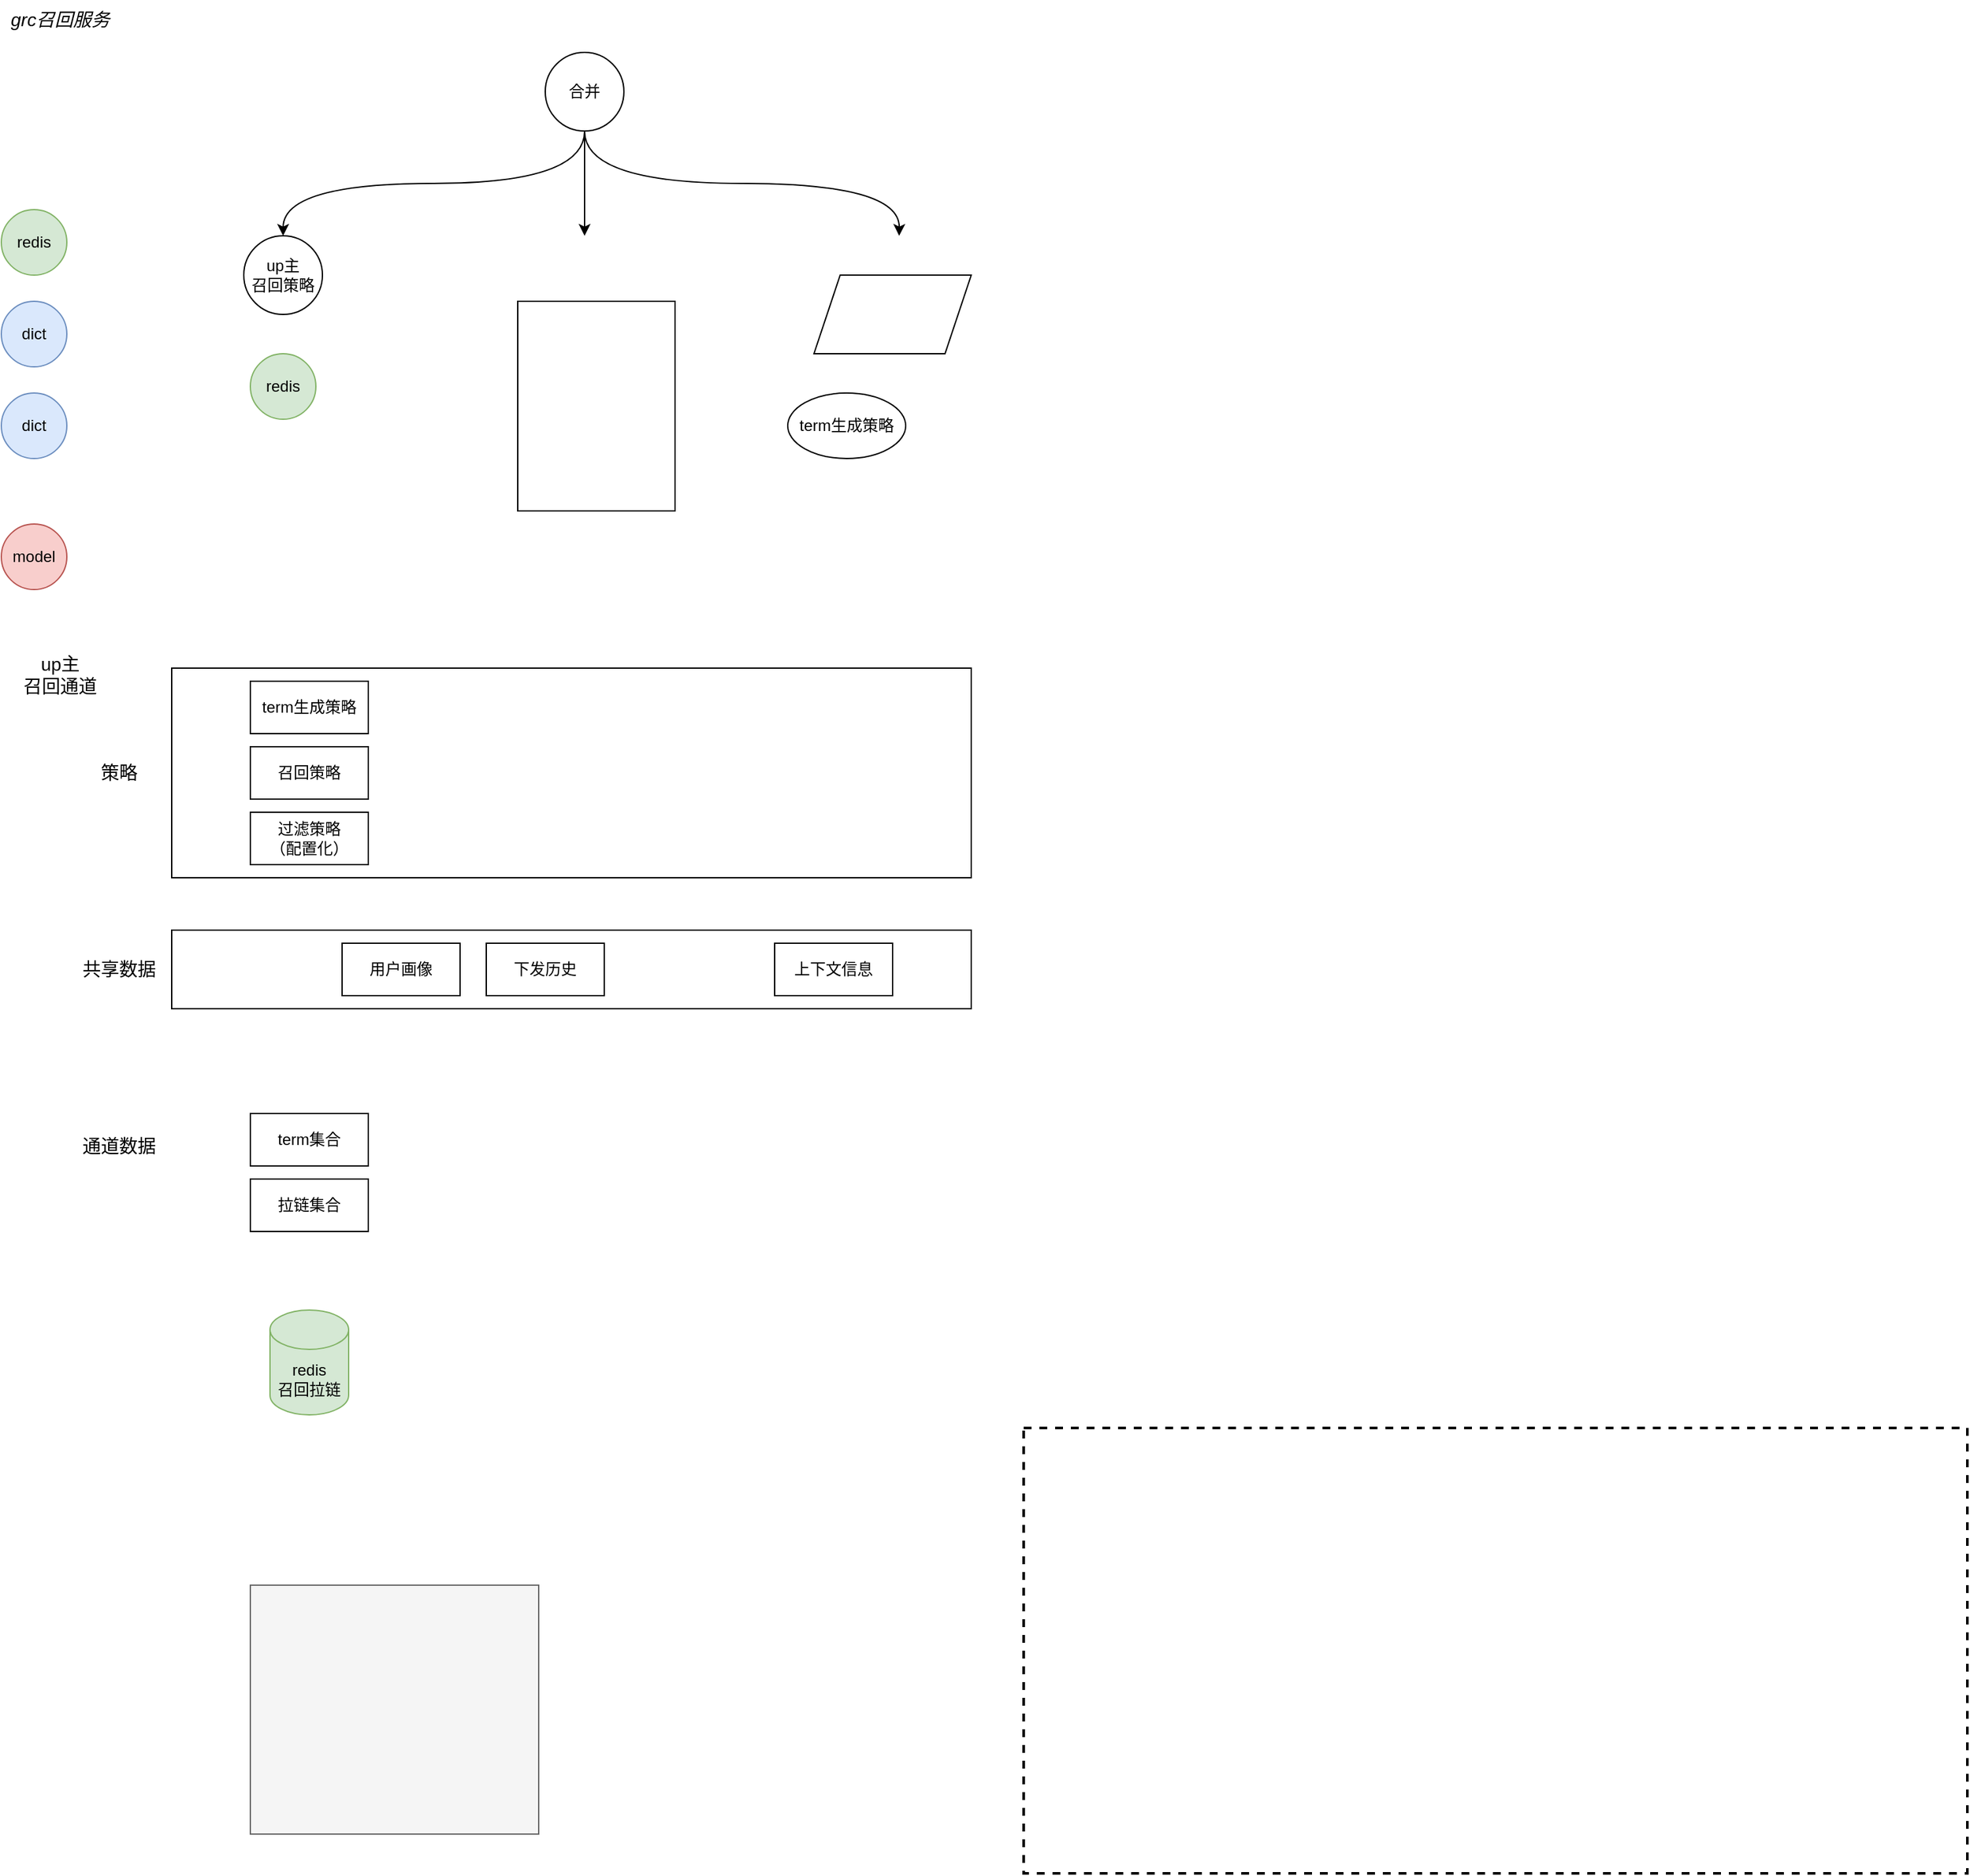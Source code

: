 <mxfile version="24.8.3" pages="2">
  <diagram id="xM6RZ1xQYBoI_fCl_0eE" name="单召回源通道框架">
    <mxGraphModel dx="954" dy="639" grid="1" gridSize="10" guides="1" tooltips="1" connect="1" arrows="1" fold="1" page="1" pageScale="1" pageWidth="827" pageHeight="1169" math="0" shadow="0">
      <root>
        <mxCell id="0" />
        <mxCell id="1" parent="0" />
        <mxCell id="PEWQVQcHhwfobfTWXVXJ-65" value="" style="rounded=0;whiteSpace=wrap;html=1;" vertex="1" parent="1">
          <mxGeometry x="150" y="720" width="610" height="60" as="geometry" />
        </mxCell>
        <mxCell id="PEWQVQcHhwfobfTWXVXJ-55" value="" style="rounded=0;whiteSpace=wrap;html=1;" vertex="1" parent="1">
          <mxGeometry x="150" y="520" width="610" height="160" as="geometry" />
        </mxCell>
        <mxCell id="PEWQVQcHhwfobfTWXVXJ-1" value="" style="rounded=0;whiteSpace=wrap;html=1;dashed=1;strokeWidth=2;fillColor=none;" vertex="1" parent="1">
          <mxGeometry x="800" y="1100" width="720" height="340" as="geometry" />
        </mxCell>
        <mxCell id="PEWQVQcHhwfobfTWXVXJ-4" value="" style="rounded=0;whiteSpace=wrap;html=1;fillColor=#f5f5f5;fontColor=#333333;strokeColor=#666666;" vertex="1" parent="1">
          <mxGeometry x="210" y="1220" width="220" height="190" as="geometry" />
        </mxCell>
        <mxCell id="PEWQVQcHhwfobfTWXVXJ-5" style="edgeStyle=orthogonalEdgeStyle;rounded=0;orthogonalLoop=1;jettySize=auto;html=1;exitX=0.5;exitY=1;exitDx=0;exitDy=0;entryX=0.5;entryY=0;entryDx=0;entryDy=0;" edge="1" parent="1" source="PEWQVQcHhwfobfTWXVXJ-8">
          <mxGeometry relative="1" as="geometry">
            <mxPoint x="465" y="190" as="targetPoint" />
          </mxGeometry>
        </mxCell>
        <mxCell id="PEWQVQcHhwfobfTWXVXJ-6" style="rounded=0;orthogonalLoop=1;jettySize=auto;html=1;exitX=0.5;exitY=1;exitDx=0;exitDy=0;entryX=0.5;entryY=0;entryDx=0;entryDy=0;edgeStyle=orthogonalEdgeStyle;curved=1;" edge="1" parent="1" source="PEWQVQcHhwfobfTWXVXJ-8" target="PEWQVQcHhwfobfTWXVXJ-29">
          <mxGeometry relative="1" as="geometry" />
        </mxCell>
        <mxCell id="PEWQVQcHhwfobfTWXVXJ-7" style="rounded=0;orthogonalLoop=1;jettySize=auto;html=1;exitX=0.5;exitY=1;exitDx=0;exitDy=0;entryX=0.5;entryY=0;entryDx=0;entryDy=0;edgeStyle=orthogonalEdgeStyle;curved=1;" edge="1" parent="1" source="PEWQVQcHhwfobfTWXVXJ-8">
          <mxGeometry relative="1" as="geometry">
            <mxPoint x="705" y="190" as="targetPoint" />
          </mxGeometry>
        </mxCell>
        <mxCell id="PEWQVQcHhwfobfTWXVXJ-8" value="合并" style="ellipse;whiteSpace=wrap;html=1;aspect=fixed;" vertex="1" parent="1">
          <mxGeometry x="435" y="50" width="60" height="60" as="geometry" />
        </mxCell>
        <mxCell id="PEWQVQcHhwfobfTWXVXJ-45" value="up主&lt;div style=&quot;font-size: 14px;&quot;&gt;召回通道&lt;/div&gt;" style="text;html=1;align=center;verticalAlign=middle;whiteSpace=wrap;rounded=0;fontSize=14;" vertex="1" parent="1">
          <mxGeometry x="35" y="510" width="60" height="30" as="geometry" />
        </mxCell>
        <mxCell id="PEWQVQcHhwfobfTWXVXJ-48" value="&lt;i&gt;grc召回服务&lt;/i&gt;" style="text;html=1;align=center;verticalAlign=middle;whiteSpace=wrap;rounded=0;fontSize=14;" vertex="1" parent="1">
          <mxGeometry x="20" y="10" width="90" height="30" as="geometry" />
        </mxCell>
        <mxCell id="PEWQVQcHhwfobfTWXVXJ-22" value="redis" style="ellipse;whiteSpace=wrap;html=1;aspect=fixed;fillColor=#d5e8d4;strokeColor=#82b366;" vertex="1" parent="1">
          <mxGeometry x="210" y="280" width="50" height="50" as="geometry" />
        </mxCell>
        <mxCell id="PEWQVQcHhwfobfTWXVXJ-23" value="dict" style="ellipse;whiteSpace=wrap;html=1;aspect=fixed;fillColor=#dae8fc;strokeColor=#6c8ebf;" vertex="1" parent="1">
          <mxGeometry x="20" y="240" width="50" height="50" as="geometry" />
        </mxCell>
        <mxCell id="PEWQVQcHhwfobfTWXVXJ-29" value="up主&lt;div&gt;召回策略&lt;/div&gt;" style="ellipse;whiteSpace=wrap;html=1;aspect=fixed;" vertex="1" parent="1">
          <mxGeometry x="205" y="190" width="60" height="60" as="geometry" />
        </mxCell>
        <mxCell id="PEWQVQcHhwfobfTWXVXJ-30" value="dict" style="ellipse;whiteSpace=wrap;html=1;aspect=fixed;fillColor=#dae8fc;strokeColor=#6c8ebf;" vertex="1" parent="1">
          <mxGeometry x="20" y="310" width="50" height="50" as="geometry" />
        </mxCell>
        <mxCell id="PEWQVQcHhwfobfTWXVXJ-31" value="redis" style="ellipse;whiteSpace=wrap;html=1;aspect=fixed;fillColor=#d5e8d4;strokeColor=#82b366;" vertex="1" parent="1">
          <mxGeometry x="20" y="170" width="50" height="50" as="geometry" />
        </mxCell>
        <mxCell id="PEWQVQcHhwfobfTWXVXJ-32" value="model" style="ellipse;whiteSpace=wrap;html=1;aspect=fixed;fillColor=#f8cecc;strokeColor=#b85450;" vertex="1" parent="1">
          <mxGeometry x="20" y="410" width="50" height="50" as="geometry" />
        </mxCell>
        <mxCell id="PEWQVQcHhwfobfTWXVXJ-49" value="" style="rounded=0;whiteSpace=wrap;html=1;" vertex="1" parent="1">
          <mxGeometry x="414" y="240" width="120" height="160" as="geometry" />
        </mxCell>
        <mxCell id="PEWQVQcHhwfobfTWXVXJ-50" value="redis&lt;div&gt;召回拉链&lt;/div&gt;" style="shape=cylinder3;whiteSpace=wrap;html=1;boundedLbl=1;backgroundOutline=1;size=15;fillColor=#d5e8d4;strokeColor=#82b366;" vertex="1" parent="1">
          <mxGeometry x="225" y="1010" width="60" height="80" as="geometry" />
        </mxCell>
        <mxCell id="PEWQVQcHhwfobfTWXVXJ-52" value="term集合" style="rounded=0;whiteSpace=wrap;html=1;" vertex="1" parent="1">
          <mxGeometry x="210" y="860" width="90" height="40" as="geometry" />
        </mxCell>
        <mxCell id="PEWQVQcHhwfobfTWXVXJ-53" value="" style="shape=parallelogram;perimeter=parallelogramPerimeter;whiteSpace=wrap;html=1;fixedSize=1;" vertex="1" parent="1">
          <mxGeometry x="640" y="220" width="120" height="60" as="geometry" />
        </mxCell>
        <mxCell id="PEWQVQcHhwfobfTWXVXJ-54" value="term生成策略" style="ellipse;whiteSpace=wrap;html=1;" vertex="1" parent="1">
          <mxGeometry x="620" y="310" width="90" height="50" as="geometry" />
        </mxCell>
        <mxCell id="PEWQVQcHhwfobfTWXVXJ-56" value="通道数据" style="text;html=1;align=center;verticalAlign=middle;whiteSpace=wrap;rounded=0;fontSize=14;" vertex="1" parent="1">
          <mxGeometry x="80" y="870" width="60" height="30" as="geometry" />
        </mxCell>
        <mxCell id="PEWQVQcHhwfobfTWXVXJ-57" value="策略" style="text;html=1;align=center;verticalAlign=middle;whiteSpace=wrap;rounded=0;fontSize=14;" vertex="1" parent="1">
          <mxGeometry x="80" y="585" width="60" height="30" as="geometry" />
        </mxCell>
        <mxCell id="PEWQVQcHhwfobfTWXVXJ-58" value="term生成策略" style="rounded=0;whiteSpace=wrap;html=1;" vertex="1" parent="1">
          <mxGeometry x="210" y="530" width="90" height="40" as="geometry" />
        </mxCell>
        <mxCell id="PEWQVQcHhwfobfTWXVXJ-59" value="召回策略" style="rounded=0;whiteSpace=wrap;html=1;" vertex="1" parent="1">
          <mxGeometry x="210" y="580" width="90" height="40" as="geometry" />
        </mxCell>
        <mxCell id="PEWQVQcHhwfobfTWXVXJ-60" value="过滤策略&lt;div&gt;（配置化）&lt;/div&gt;" style="rounded=0;whiteSpace=wrap;html=1;" vertex="1" parent="1">
          <mxGeometry x="210" y="630" width="90" height="40" as="geometry" />
        </mxCell>
        <mxCell id="PEWQVQcHhwfobfTWXVXJ-61" value="拉链集合" style="rounded=0;whiteSpace=wrap;html=1;" vertex="1" parent="1">
          <mxGeometry x="210" y="910" width="90" height="40" as="geometry" />
        </mxCell>
        <mxCell id="PEWQVQcHhwfobfTWXVXJ-62" value="上下文信息" style="rounded=0;whiteSpace=wrap;html=1;" vertex="1" parent="1">
          <mxGeometry x="610" y="730" width="90" height="40" as="geometry" />
        </mxCell>
        <mxCell id="PEWQVQcHhwfobfTWXVXJ-63" value="用户画像" style="rounded=0;whiteSpace=wrap;html=1;" vertex="1" parent="1">
          <mxGeometry x="280" y="730" width="90" height="40" as="geometry" />
        </mxCell>
        <mxCell id="PEWQVQcHhwfobfTWXVXJ-64" value="共享数据" style="text;html=1;align=center;verticalAlign=middle;whiteSpace=wrap;rounded=0;fontSize=14;" vertex="1" parent="1">
          <mxGeometry x="80" y="735" width="60" height="30" as="geometry" />
        </mxCell>
        <mxCell id="PEWQVQcHhwfobfTWXVXJ-66" value="下发历史" style="rounded=0;whiteSpace=wrap;html=1;" vertex="1" parent="1">
          <mxGeometry x="390" y="730" width="90" height="40" as="geometry" />
        </mxCell>
      </root>
    </mxGraphModel>
  </diagram>
  <diagram name="多召回源通道框架" id="AvSs5Q45aEGJ2T7zWUNL">
    <mxGraphModel grid="1" page="1" gridSize="10" guides="1" tooltips="1" connect="1" arrows="1" fold="1" pageScale="1" pageWidth="827" pageHeight="1169" math="0" shadow="0">
      <root>
        <mxCell id="0" />
        <mxCell id="1" parent="0" />
        <mxCell id="l3M1n_c3TiRy5HE2nx7u-3" value="" style="rounded=0;whiteSpace=wrap;html=1;dashed=1;strokeWidth=2;fillColor=none;" vertex="1" parent="1">
          <mxGeometry x="100" y="40" width="720" height="340" as="geometry" />
        </mxCell>
        <mxCell id="l3M1n_c3TiRy5HE2nx7u-4" value="" style="rounded=0;whiteSpace=wrap;html=1;fillColor=#f5f5f5;fontColor=#333333;strokeColor=#666666;" vertex="1" parent="1">
          <mxGeometry x="586" y="170" width="220" height="190" as="geometry" />
        </mxCell>
        <mxCell id="l3M1n_c3TiRy5HE2nx7u-5" value="" style="rounded=0;whiteSpace=wrap;html=1;fillColor=#f5f5f5;fontColor=#333333;strokeColor=#666666;" vertex="1" parent="1">
          <mxGeometry x="356" y="170" width="220" height="190" as="geometry" />
        </mxCell>
        <mxCell id="l3M1n_c3TiRy5HE2nx7u-6" value="" style="rounded=0;whiteSpace=wrap;html=1;fillColor=#f5f5f5;fontColor=#333333;strokeColor=#666666;" vertex="1" parent="1">
          <mxGeometry x="120" y="170" width="220" height="190" as="geometry" />
        </mxCell>
        <mxCell id="l3M1n_c3TiRy5HE2nx7u-7" style="edgeStyle=orthogonalEdgeStyle;rounded=0;orthogonalLoop=1;jettySize=auto;html=1;exitX=0.5;exitY=1;exitDx=0;exitDy=0;entryX=0.5;entryY=0;entryDx=0;entryDy=0;" edge="1" parent="1" source="l3M1n_c3TiRy5HE2nx7u-10" target="l3M1n_c3TiRy5HE2nx7u-19">
          <mxGeometry relative="1" as="geometry" />
        </mxCell>
        <mxCell id="l3M1n_c3TiRy5HE2nx7u-8" style="rounded=0;orthogonalLoop=1;jettySize=auto;html=1;exitX=0.5;exitY=1;exitDx=0;exitDy=0;entryX=0.5;entryY=0;entryDx=0;entryDy=0;edgeStyle=orthogonalEdgeStyle;curved=1;" edge="1" parent="1" source="l3M1n_c3TiRy5HE2nx7u-10" target="l3M1n_c3TiRy5HE2nx7u-31">
          <mxGeometry relative="1" as="geometry" />
        </mxCell>
        <mxCell id="l3M1n_c3TiRy5HE2nx7u-9" style="rounded=0;orthogonalLoop=1;jettySize=auto;html=1;exitX=0.5;exitY=1;exitDx=0;exitDy=0;entryX=0.5;entryY=0;entryDx=0;entryDy=0;edgeStyle=orthogonalEdgeStyle;curved=1;" edge="1" parent="1" source="l3M1n_c3TiRy5HE2nx7u-10" target="l3M1n_c3TiRy5HE2nx7u-43">
          <mxGeometry relative="1" as="geometry" />
        </mxCell>
        <mxCell id="l3M1n_c3TiRy5HE2nx7u-10" value="合并" style="ellipse;whiteSpace=wrap;html=1;aspect=fixed;" vertex="1" parent="1">
          <mxGeometry x="435" y="50" width="60" height="60" as="geometry" />
        </mxCell>
        <mxCell id="l3M1n_c3TiRy5HE2nx7u-11" value="" style="group" vertex="1" connectable="0" parent="1">
          <mxGeometry x="370" y="190" width="190" height="160" as="geometry" />
        </mxCell>
        <mxCell id="l3M1n_c3TiRy5HE2nx7u-12" value="redis" style="ellipse;whiteSpace=wrap;html=1;aspect=fixed;fillColor=#d5e8d4;strokeColor=#82b366;" vertex="1" parent="l3M1n_c3TiRy5HE2nx7u-11">
          <mxGeometry x="82" y="110" width="50" height="50" as="geometry" />
        </mxCell>
        <mxCell id="l3M1n_c3TiRy5HE2nx7u-13" value="redis" style="ellipse;whiteSpace=wrap;html=1;aspect=fixed;fillColor=#d5e8d4;strokeColor=#82b366;" vertex="1" parent="l3M1n_c3TiRy5HE2nx7u-11">
          <mxGeometry x="72" y="109" width="50" height="50" as="geometry" />
        </mxCell>
        <mxCell id="l3M1n_c3TiRy5HE2nx7u-14" style="edgeStyle=orthogonalEdgeStyle;rounded=0;orthogonalLoop=1;jettySize=auto;html=1;exitX=0.5;exitY=1;exitDx=0;exitDy=0;entryX=0.5;entryY=0;entryDx=0;entryDy=0;curved=1;" edge="1" parent="l3M1n_c3TiRy5HE2nx7u-11" source="l3M1n_c3TiRy5HE2nx7u-19" target="l3M1n_c3TiRy5HE2nx7u-20">
          <mxGeometry relative="1" as="geometry" />
        </mxCell>
        <mxCell id="l3M1n_c3TiRy5HE2nx7u-15" style="edgeStyle=orthogonalEdgeStyle;rounded=0;orthogonalLoop=1;jettySize=auto;html=1;curved=1;exitX=0.5;exitY=1;exitDx=0;exitDy=0;" edge="1" parent="l3M1n_c3TiRy5HE2nx7u-11" source="l3M1n_c3TiRy5HE2nx7u-19" target="l3M1n_c3TiRy5HE2nx7u-22">
          <mxGeometry relative="1" as="geometry" />
        </mxCell>
        <mxCell id="l3M1n_c3TiRy5HE2nx7u-16" style="rounded=0;orthogonalLoop=1;jettySize=auto;html=1;exitX=0.5;exitY=1;exitDx=0;exitDy=0;entryX=0.5;entryY=0;entryDx=0;entryDy=0;" edge="1" parent="l3M1n_c3TiRy5HE2nx7u-11" source="l3M1n_c3TiRy5HE2nx7u-19" target="l3M1n_c3TiRy5HE2nx7u-21">
          <mxGeometry relative="1" as="geometry" />
        </mxCell>
        <mxCell id="l3M1n_c3TiRy5HE2nx7u-17" style="rounded=0;orthogonalLoop=1;jettySize=auto;html=1;exitX=0.5;exitY=1;exitDx=0;exitDy=0;entryX=0.5;entryY=0;entryDx=0;entryDy=0;" edge="1" parent="l3M1n_c3TiRy5HE2nx7u-11" source="l3M1n_c3TiRy5HE2nx7u-19" target="l3M1n_c3TiRy5HE2nx7u-13">
          <mxGeometry relative="1" as="geometry" />
        </mxCell>
        <mxCell id="l3M1n_c3TiRy5HE2nx7u-18" style="rounded=0;orthogonalLoop=1;jettySize=auto;html=1;exitX=0.5;exitY=1;exitDx=0;exitDy=0;entryX=1;entryY=0;entryDx=0;entryDy=0;" edge="1" parent="l3M1n_c3TiRy5HE2nx7u-11" source="l3M1n_c3TiRy5HE2nx7u-19" target="l3M1n_c3TiRy5HE2nx7u-13">
          <mxGeometry relative="1" as="geometry" />
        </mxCell>
        <mxCell id="l3M1n_c3TiRy5HE2nx7u-19" value="tag&lt;br&gt;&lt;div&gt;召回策略&lt;/div&gt;" style="ellipse;whiteSpace=wrap;html=1;aspect=fixed;" vertex="1" parent="l3M1n_c3TiRy5HE2nx7u-11">
          <mxGeometry x="65" width="60" height="60" as="geometry" />
        </mxCell>
        <mxCell id="l3M1n_c3TiRy5HE2nx7u-20" value="dict" style="ellipse;whiteSpace=wrap;html=1;aspect=fixed;fillColor=#dae8fc;strokeColor=#6c8ebf;" vertex="1" parent="l3M1n_c3TiRy5HE2nx7u-11">
          <mxGeometry y="110" width="50" height="50" as="geometry" />
        </mxCell>
        <mxCell id="l3M1n_c3TiRy5HE2nx7u-21" value="redis" style="ellipse;whiteSpace=wrap;html=1;aspect=fixed;fillColor=#d5e8d4;strokeColor=#82b366;" vertex="1" parent="l3M1n_c3TiRy5HE2nx7u-11">
          <mxGeometry x="62" y="110" width="50" height="50" as="geometry" />
        </mxCell>
        <mxCell id="l3M1n_c3TiRy5HE2nx7u-22" value="model" style="ellipse;whiteSpace=wrap;html=1;aspect=fixed;fillColor=#f8cecc;strokeColor=#b85450;" vertex="1" parent="l3M1n_c3TiRy5HE2nx7u-11">
          <mxGeometry x="140" y="110" width="50" height="50" as="geometry" />
        </mxCell>
        <mxCell id="l3M1n_c3TiRy5HE2nx7u-23" value="" style="group" vertex="1" connectable="0" parent="1">
          <mxGeometry x="140" y="190" width="190" height="180" as="geometry" />
        </mxCell>
        <mxCell id="l3M1n_c3TiRy5HE2nx7u-24" value="redis" style="ellipse;whiteSpace=wrap;html=1;aspect=fixed;fillColor=#d5e8d4;strokeColor=#82b366;" vertex="1" parent="l3M1n_c3TiRy5HE2nx7u-23">
          <mxGeometry x="80" y="109" width="50" height="50" as="geometry" />
        </mxCell>
        <mxCell id="l3M1n_c3TiRy5HE2nx7u-25" value="dict" style="ellipse;whiteSpace=wrap;html=1;aspect=fixed;fillColor=#dae8fc;strokeColor=#6c8ebf;" vertex="1" parent="l3M1n_c3TiRy5HE2nx7u-23">
          <mxGeometry x="10" y="110" width="50" height="50" as="geometry" />
        </mxCell>
        <mxCell id="l3M1n_c3TiRy5HE2nx7u-26" style="edgeStyle=orthogonalEdgeStyle;rounded=0;orthogonalLoop=1;jettySize=auto;html=1;exitX=0.5;exitY=1;exitDx=0;exitDy=0;entryX=0.5;entryY=0;entryDx=0;entryDy=0;curved=1;" edge="1" parent="l3M1n_c3TiRy5HE2nx7u-23" source="l3M1n_c3TiRy5HE2nx7u-31" target="l3M1n_c3TiRy5HE2nx7u-32">
          <mxGeometry relative="1" as="geometry" />
        </mxCell>
        <mxCell id="l3M1n_c3TiRy5HE2nx7u-27" style="edgeStyle=orthogonalEdgeStyle;rounded=0;orthogonalLoop=1;jettySize=auto;html=1;curved=1;exitX=0.5;exitY=1;exitDx=0;exitDy=0;" edge="1" parent="l3M1n_c3TiRy5HE2nx7u-23" source="l3M1n_c3TiRy5HE2nx7u-31" target="l3M1n_c3TiRy5HE2nx7u-34">
          <mxGeometry relative="1" as="geometry" />
        </mxCell>
        <mxCell id="l3M1n_c3TiRy5HE2nx7u-28" style="edgeStyle=orthogonalEdgeStyle;rounded=0;orthogonalLoop=1;jettySize=auto;html=1;exitX=0.5;exitY=1;exitDx=0;exitDy=0;entryX=0.5;entryY=0;entryDx=0;entryDy=0;" edge="1" parent="l3M1n_c3TiRy5HE2nx7u-23" source="l3M1n_c3TiRy5HE2nx7u-31" target="l3M1n_c3TiRy5HE2nx7u-33">
          <mxGeometry relative="1" as="geometry" />
        </mxCell>
        <mxCell id="l3M1n_c3TiRy5HE2nx7u-29" style="edgeStyle=orthogonalEdgeStyle;rounded=0;orthogonalLoop=1;jettySize=auto;html=1;exitX=0.5;exitY=1;exitDx=0;exitDy=0;entryX=1;entryY=0;entryDx=0;entryDy=0;curved=1;" edge="1" parent="l3M1n_c3TiRy5HE2nx7u-23" source="l3M1n_c3TiRy5HE2nx7u-31" target="l3M1n_c3TiRy5HE2nx7u-25">
          <mxGeometry relative="1" as="geometry" />
        </mxCell>
        <mxCell id="l3M1n_c3TiRy5HE2nx7u-30" style="rounded=0;orthogonalLoop=1;jettySize=auto;html=1;exitX=0.5;exitY=1;exitDx=0;exitDy=0;entryX=0.5;entryY=0;entryDx=0;entryDy=0;" edge="1" parent="l3M1n_c3TiRy5HE2nx7u-23" source="l3M1n_c3TiRy5HE2nx7u-31" target="l3M1n_c3TiRy5HE2nx7u-24">
          <mxGeometry relative="1" as="geometry" />
        </mxCell>
        <mxCell id="l3M1n_c3TiRy5HE2nx7u-31" value="up主&lt;div&gt;召回策略&lt;/div&gt;" style="ellipse;whiteSpace=wrap;html=1;aspect=fixed;" vertex="1" parent="l3M1n_c3TiRy5HE2nx7u-23">
          <mxGeometry x="65" width="60" height="60" as="geometry" />
        </mxCell>
        <mxCell id="l3M1n_c3TiRy5HE2nx7u-32" value="dict" style="ellipse;whiteSpace=wrap;html=1;aspect=fixed;fillColor=#dae8fc;strokeColor=#6c8ebf;" vertex="1" parent="l3M1n_c3TiRy5HE2nx7u-23">
          <mxGeometry y="110" width="50" height="50" as="geometry" />
        </mxCell>
        <mxCell id="l3M1n_c3TiRy5HE2nx7u-33" value="redis" style="ellipse;whiteSpace=wrap;html=1;aspect=fixed;fillColor=#d5e8d4;strokeColor=#82b366;" vertex="1" parent="l3M1n_c3TiRy5HE2nx7u-23">
          <mxGeometry x="70" y="110" width="50" height="50" as="geometry" />
        </mxCell>
        <mxCell id="l3M1n_c3TiRy5HE2nx7u-34" value="model" style="ellipse;whiteSpace=wrap;html=1;aspect=fixed;fillColor=#f8cecc;strokeColor=#b85450;" vertex="1" parent="l3M1n_c3TiRy5HE2nx7u-23">
          <mxGeometry x="140" y="110" width="50" height="50" as="geometry" />
        </mxCell>
        <mxCell id="l3M1n_c3TiRy5HE2nx7u-35" value="" style="group" vertex="1" connectable="0" parent="1">
          <mxGeometry x="610" y="190" width="190" height="160" as="geometry" />
        </mxCell>
        <mxCell id="l3M1n_c3TiRy5HE2nx7u-36" value="redis" style="ellipse;whiteSpace=wrap;html=1;aspect=fixed;fillColor=#d5e8d4;strokeColor=#82b366;" vertex="1" parent="l3M1n_c3TiRy5HE2nx7u-35">
          <mxGeometry x="80" y="109" width="50" height="50" as="geometry" />
        </mxCell>
        <mxCell id="l3M1n_c3TiRy5HE2nx7u-37" value="dict" style="ellipse;whiteSpace=wrap;html=1;aspect=fixed;fillColor=#dae8fc;strokeColor=#6c8ebf;" vertex="1" parent="l3M1n_c3TiRy5HE2nx7u-35">
          <mxGeometry x="10" y="110" width="50" height="50" as="geometry" />
        </mxCell>
        <mxCell id="l3M1n_c3TiRy5HE2nx7u-38" style="edgeStyle=orthogonalEdgeStyle;rounded=0;orthogonalLoop=1;jettySize=auto;html=1;exitX=0.5;exitY=1;exitDx=0;exitDy=0;entryX=0.5;entryY=0;entryDx=0;entryDy=0;curved=1;" edge="1" parent="l3M1n_c3TiRy5HE2nx7u-35" source="l3M1n_c3TiRy5HE2nx7u-43" target="l3M1n_c3TiRy5HE2nx7u-44">
          <mxGeometry relative="1" as="geometry" />
        </mxCell>
        <mxCell id="l3M1n_c3TiRy5HE2nx7u-39" style="edgeStyle=orthogonalEdgeStyle;rounded=0;orthogonalLoop=1;jettySize=auto;html=1;curved=1;exitX=0.5;exitY=1;exitDx=0;exitDy=0;" edge="1" parent="l3M1n_c3TiRy5HE2nx7u-35" source="l3M1n_c3TiRy5HE2nx7u-43" target="l3M1n_c3TiRy5HE2nx7u-46">
          <mxGeometry relative="1" as="geometry" />
        </mxCell>
        <mxCell id="l3M1n_c3TiRy5HE2nx7u-40" style="edgeStyle=orthogonalEdgeStyle;rounded=0;orthogonalLoop=1;jettySize=auto;html=1;exitX=0.5;exitY=1;exitDx=0;exitDy=0;entryX=0.5;entryY=0;entryDx=0;entryDy=0;" edge="1" parent="l3M1n_c3TiRy5HE2nx7u-35" source="l3M1n_c3TiRy5HE2nx7u-43" target="l3M1n_c3TiRy5HE2nx7u-45">
          <mxGeometry relative="1" as="geometry" />
        </mxCell>
        <mxCell id="l3M1n_c3TiRy5HE2nx7u-41" style="edgeStyle=orthogonalEdgeStyle;rounded=0;orthogonalLoop=1;jettySize=auto;html=1;exitX=0.5;exitY=1;exitDx=0;exitDy=0;entryX=1;entryY=0;entryDx=0;entryDy=0;curved=1;" edge="1" parent="l3M1n_c3TiRy5HE2nx7u-35" source="l3M1n_c3TiRy5HE2nx7u-43" target="l3M1n_c3TiRy5HE2nx7u-37">
          <mxGeometry relative="1" as="geometry" />
        </mxCell>
        <mxCell id="l3M1n_c3TiRy5HE2nx7u-42" style="rounded=0;orthogonalLoop=1;jettySize=auto;html=1;exitX=0.5;exitY=1;exitDx=0;exitDy=0;entryX=0.5;entryY=0;entryDx=0;entryDy=0;" edge="1" parent="l3M1n_c3TiRy5HE2nx7u-35" source="l3M1n_c3TiRy5HE2nx7u-43" target="l3M1n_c3TiRy5HE2nx7u-36">
          <mxGeometry relative="1" as="geometry" />
        </mxCell>
        <mxCell id="l3M1n_c3TiRy5HE2nx7u-43" value="冷启&lt;br&gt;&lt;div&gt;召回策略&lt;/div&gt;" style="ellipse;whiteSpace=wrap;html=1;aspect=fixed;" vertex="1" parent="l3M1n_c3TiRy5HE2nx7u-35">
          <mxGeometry x="65" width="60" height="60" as="geometry" />
        </mxCell>
        <mxCell id="l3M1n_c3TiRy5HE2nx7u-44" value="dict" style="ellipse;whiteSpace=wrap;html=1;aspect=fixed;fillColor=#dae8fc;strokeColor=#6c8ebf;" vertex="1" parent="l3M1n_c3TiRy5HE2nx7u-35">
          <mxGeometry y="110" width="50" height="50" as="geometry" />
        </mxCell>
        <mxCell id="l3M1n_c3TiRy5HE2nx7u-45" value="redis" style="ellipse;whiteSpace=wrap;html=1;aspect=fixed;fillColor=#d5e8d4;strokeColor=#82b366;" vertex="1" parent="l3M1n_c3TiRy5HE2nx7u-35">
          <mxGeometry x="70" y="110" width="50" height="50" as="geometry" />
        </mxCell>
        <mxCell id="l3M1n_c3TiRy5HE2nx7u-46" value="model" style="ellipse;whiteSpace=wrap;html=1;aspect=fixed;fillColor=#f8cecc;strokeColor=#b85450;" vertex="1" parent="l3M1n_c3TiRy5HE2nx7u-35">
          <mxGeometry x="140" y="110" width="50" height="50" as="geometry" />
        </mxCell>
        <mxCell id="l3M1n_c3TiRy5HE2nx7u-47" value="up主&lt;div style=&quot;font-size: 14px;&quot;&gt;召回通道&lt;/div&gt;" style="text;html=1;align=center;verticalAlign=middle;whiteSpace=wrap;rounded=0;fontSize=14;" vertex="1" parent="1">
          <mxGeometry x="130" y="180" width="60" height="30" as="geometry" />
        </mxCell>
        <mxCell id="l3M1n_c3TiRy5HE2nx7u-48" value="tag&lt;br style=&quot;font-size: 14px;&quot;&gt;&lt;div style=&quot;font-size: 14px;&quot;&gt;召回通道&lt;/div&gt;" style="text;html=1;align=center;verticalAlign=middle;whiteSpace=wrap;rounded=0;fontSize=14;" vertex="1" parent="1">
          <mxGeometry x="360" y="180" width="60" height="30" as="geometry" />
        </mxCell>
        <mxCell id="l3M1n_c3TiRy5HE2nx7u-49" value="冷启&lt;br style=&quot;font-size: 14px;&quot;&gt;&lt;div style=&quot;font-size: 14px;&quot;&gt;召回通道&lt;/div&gt;" style="text;html=1;align=center;verticalAlign=middle;whiteSpace=wrap;rounded=0;fontSize=14;" vertex="1" parent="1">
          <mxGeometry x="596" y="180" width="60" height="30" as="geometry" />
        </mxCell>
        <mxCell id="l3M1n_c3TiRy5HE2nx7u-50" value="&lt;i&gt;grc召回服务&lt;/i&gt;" style="text;html=1;align=center;verticalAlign=middle;whiteSpace=wrap;rounded=0;fontSize=14;" vertex="1" parent="1">
          <mxGeometry x="110" y="50" width="90" height="30" as="geometry" />
        </mxCell>
      </root>
    </mxGraphModel>
  </diagram>
</mxfile>
